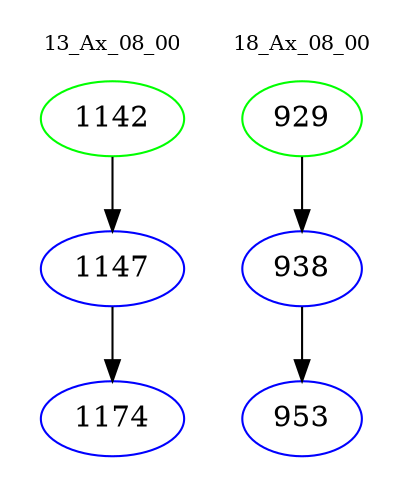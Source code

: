 digraph{
subgraph cluster_0 {
color = white
label = "13_Ax_08_00";
fontsize=10;
T0_1142 [label="1142", color="green"]
T0_1142 -> T0_1147 [color="black"]
T0_1147 [label="1147", color="blue"]
T0_1147 -> T0_1174 [color="black"]
T0_1174 [label="1174", color="blue"]
}
subgraph cluster_1 {
color = white
label = "18_Ax_08_00";
fontsize=10;
T1_929 [label="929", color="green"]
T1_929 -> T1_938 [color="black"]
T1_938 [label="938", color="blue"]
T1_938 -> T1_953 [color="black"]
T1_953 [label="953", color="blue"]
}
}
